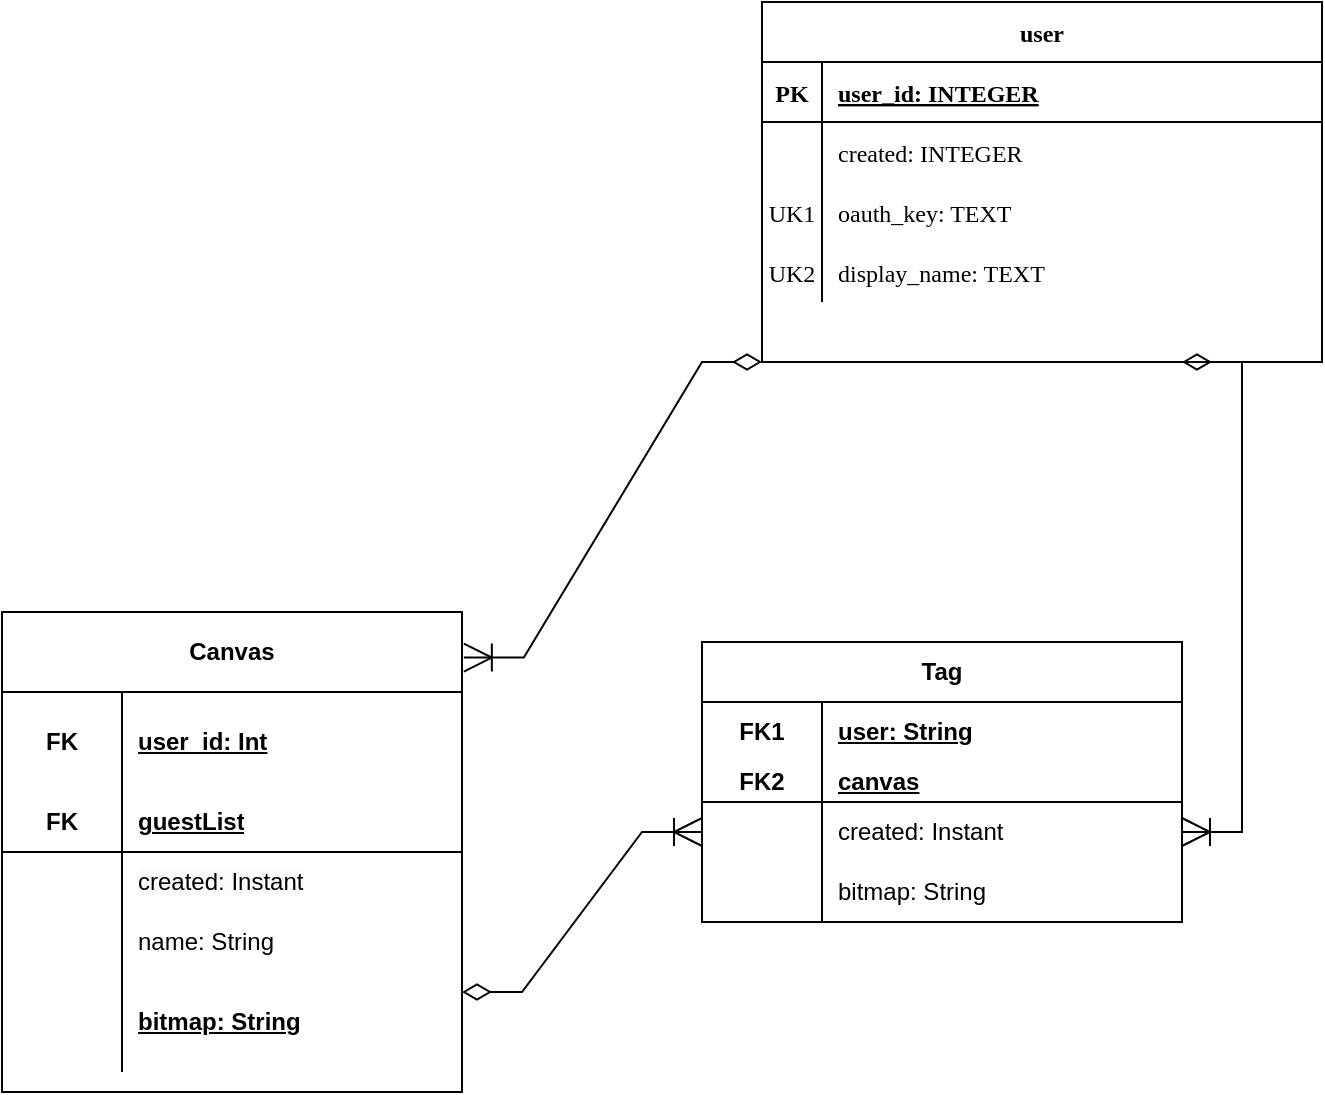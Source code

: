 <mxfile version="20.5.3" type="embed"><diagram name="Page-1" id="9IPpZOtsHk9FJJ3sxOeb"><mxGraphModel dx="1664" dy="948" grid="1" gridSize="10" guides="1" tooltips="1" connect="1" arrows="1" fold="1" page="1" pageScale="1" pageWidth="850" pageHeight="1100" math="0" shadow="0"><root><mxCell id="0"/><mxCell id="1" parent="0"/><mxCell id="uDSlJvrlOLAmIGVqUBPH-14" value="Tag" style="shape=table;startSize=30;container=1;collapsible=1;childLayout=tableLayout;fixedRows=1;rowLines=0;fontStyle=1;align=center;resizeLast=1;html=1;whiteSpace=wrap;" parent="1" vertex="1"><mxGeometry x="470" y="500" width="240" height="140" as="geometry"/></mxCell><mxCell id="uDSlJvrlOLAmIGVqUBPH-15" value="" style="shape=tableRow;horizontal=0;startSize=0;swimlaneHead=0;swimlaneBody=0;fillColor=none;collapsible=0;dropTarget=0;points=[[0,0.5],[1,0.5]];portConstraint=eastwest;top=0;left=0;right=0;bottom=0;html=1;" parent="uDSlJvrlOLAmIGVqUBPH-14" vertex="1"><mxGeometry y="30" width="240" height="30" as="geometry"/></mxCell><mxCell id="uDSlJvrlOLAmIGVqUBPH-16" value="FK1" style="shape=partialRectangle;connectable=0;fillColor=none;top=0;left=0;bottom=0;right=0;fontStyle=1;overflow=hidden;html=1;whiteSpace=wrap;" parent="uDSlJvrlOLAmIGVqUBPH-15" vertex="1"><mxGeometry width="60" height="30" as="geometry"><mxRectangle width="60" height="30" as="alternateBounds"/></mxGeometry></mxCell><mxCell id="uDSlJvrlOLAmIGVqUBPH-17" value="user: String" style="shape=partialRectangle;connectable=0;fillColor=none;top=0;left=0;bottom=0;right=0;align=left;spacingLeft=6;fontStyle=5;overflow=hidden;html=1;whiteSpace=wrap;" parent="uDSlJvrlOLAmIGVqUBPH-15" vertex="1"><mxGeometry x="60" width="180" height="30" as="geometry"><mxRectangle width="180" height="30" as="alternateBounds"/></mxGeometry></mxCell><mxCell id="uDSlJvrlOLAmIGVqUBPH-18" value="" style="shape=tableRow;horizontal=0;startSize=0;swimlaneHead=0;swimlaneBody=0;fillColor=none;collapsible=0;dropTarget=0;points=[[0,0.5],[1,0.5]];portConstraint=eastwest;top=0;left=0;right=0;bottom=1;html=1;" parent="uDSlJvrlOLAmIGVqUBPH-14" vertex="1"><mxGeometry y="60" width="240" height="20" as="geometry"/></mxCell><mxCell id="uDSlJvrlOLAmIGVqUBPH-19" value="FK2" style="shape=partialRectangle;connectable=0;fillColor=none;top=0;left=0;bottom=0;right=0;fontStyle=1;overflow=hidden;html=1;whiteSpace=wrap;" parent="uDSlJvrlOLAmIGVqUBPH-18" vertex="1"><mxGeometry width="60" height="20" as="geometry"><mxRectangle width="60" height="20" as="alternateBounds"/></mxGeometry></mxCell><mxCell id="uDSlJvrlOLAmIGVqUBPH-20" value="canvas" style="shape=partialRectangle;connectable=0;fillColor=none;top=0;left=0;bottom=0;right=0;align=left;spacingLeft=6;fontStyle=5;overflow=hidden;html=1;whiteSpace=wrap;" parent="uDSlJvrlOLAmIGVqUBPH-18" vertex="1"><mxGeometry x="60" width="180" height="20" as="geometry"><mxRectangle width="180" height="20" as="alternateBounds"/></mxGeometry></mxCell><mxCell id="uDSlJvrlOLAmIGVqUBPH-21" value="" style="shape=tableRow;horizontal=0;startSize=0;swimlaneHead=0;swimlaneBody=0;fillColor=none;collapsible=0;dropTarget=0;points=[[0,0.5],[1,0.5]];portConstraint=eastwest;top=0;left=0;right=0;bottom=0;html=1;" parent="uDSlJvrlOLAmIGVqUBPH-14" vertex="1"><mxGeometry y="80" width="240" height="30" as="geometry"/></mxCell><mxCell id="uDSlJvrlOLAmIGVqUBPH-22" value="" style="shape=partialRectangle;connectable=0;fillColor=none;top=0;left=0;bottom=0;right=0;editable=1;overflow=hidden;html=1;whiteSpace=wrap;" parent="uDSlJvrlOLAmIGVqUBPH-21" vertex="1"><mxGeometry width="60" height="30" as="geometry"><mxRectangle width="60" height="30" as="alternateBounds"/></mxGeometry></mxCell><mxCell id="uDSlJvrlOLAmIGVqUBPH-23" value="created: Instant" style="shape=partialRectangle;connectable=0;fillColor=none;top=0;left=0;bottom=0;right=0;align=left;spacingLeft=6;overflow=hidden;html=1;whiteSpace=wrap;" parent="uDSlJvrlOLAmIGVqUBPH-21" vertex="1"><mxGeometry x="60" width="180" height="30" as="geometry"><mxRectangle width="180" height="30" as="alternateBounds"/></mxGeometry></mxCell><mxCell id="uDSlJvrlOLAmIGVqUBPH-24" value="" style="shape=tableRow;horizontal=0;startSize=0;swimlaneHead=0;swimlaneBody=0;fillColor=none;collapsible=0;dropTarget=0;points=[[0,0.5],[1,0.5]];portConstraint=eastwest;top=0;left=0;right=0;bottom=0;html=1;" parent="uDSlJvrlOLAmIGVqUBPH-14" vertex="1"><mxGeometry y="110" width="240" height="30" as="geometry"/></mxCell><mxCell id="uDSlJvrlOLAmIGVqUBPH-25" value="" style="shape=partialRectangle;connectable=0;fillColor=none;top=0;left=0;bottom=0;right=0;editable=1;overflow=hidden;html=1;whiteSpace=wrap;" parent="uDSlJvrlOLAmIGVqUBPH-24" vertex="1"><mxGeometry width="60" height="30" as="geometry"><mxRectangle width="60" height="30" as="alternateBounds"/></mxGeometry></mxCell><mxCell id="uDSlJvrlOLAmIGVqUBPH-26" value="bitmap: String" style="shape=partialRectangle;connectable=0;fillColor=none;top=0;left=0;bottom=0;right=0;align=left;spacingLeft=6;overflow=hidden;html=1;whiteSpace=wrap;" parent="uDSlJvrlOLAmIGVqUBPH-24" vertex="1"><mxGeometry x="60" width="180" height="30" as="geometry"><mxRectangle width="180" height="30" as="alternateBounds"/></mxGeometry></mxCell><mxCell id="uDSlJvrlOLAmIGVqUBPH-27" value="Canvas" style="shape=table;startSize=40;container=1;collapsible=1;childLayout=tableLayout;fixedRows=1;rowLines=0;fontStyle=1;align=center;resizeLast=1;html=1;whiteSpace=wrap;" parent="1" vertex="1"><mxGeometry x="120" y="485" width="230" height="240" as="geometry"/></mxCell><mxCell id="uDSlJvrlOLAmIGVqUBPH-28" value="" style="shape=tableRow;horizontal=0;startSize=0;swimlaneHead=0;swimlaneBody=0;fillColor=none;collapsible=0;dropTarget=0;points=[[0,0.5],[1,0.5]];portConstraint=eastwest;top=0;left=0;right=0;bottom=0;html=1;" parent="uDSlJvrlOLAmIGVqUBPH-27" vertex="1"><mxGeometry y="40" width="230" height="50" as="geometry"/></mxCell><mxCell id="uDSlJvrlOLAmIGVqUBPH-29" value="FK" style="shape=partialRectangle;connectable=0;fillColor=none;top=0;left=0;bottom=0;right=0;fontStyle=1;overflow=hidden;html=1;whiteSpace=wrap;" parent="uDSlJvrlOLAmIGVqUBPH-28" vertex="1"><mxGeometry width="60" height="50" as="geometry"><mxRectangle width="60" height="50" as="alternateBounds"/></mxGeometry></mxCell><mxCell id="uDSlJvrlOLAmIGVqUBPH-30" value="user_id: Int" style="shape=partialRectangle;connectable=0;fillColor=none;top=0;left=0;bottom=0;right=0;align=left;spacingLeft=6;fontStyle=5;overflow=hidden;html=1;whiteSpace=wrap;" parent="uDSlJvrlOLAmIGVqUBPH-28" vertex="1"><mxGeometry x="60" width="170" height="50" as="geometry"><mxRectangle width="170" height="50" as="alternateBounds"/></mxGeometry></mxCell><mxCell id="uDSlJvrlOLAmIGVqUBPH-31" value="" style="shape=tableRow;horizontal=0;startSize=0;swimlaneHead=0;swimlaneBody=0;fillColor=none;collapsible=0;dropTarget=0;points=[[0,0.5],[1,0.5]];portConstraint=eastwest;top=0;left=0;right=0;bottom=1;html=1;" parent="uDSlJvrlOLAmIGVqUBPH-27" vertex="1"><mxGeometry y="90" width="230" height="30" as="geometry"/></mxCell><mxCell id="uDSlJvrlOLAmIGVqUBPH-32" value="FK" style="shape=partialRectangle;connectable=0;fillColor=none;top=0;left=0;bottom=0;right=0;fontStyle=1;overflow=hidden;html=1;whiteSpace=wrap;" parent="uDSlJvrlOLAmIGVqUBPH-31" vertex="1"><mxGeometry width="60" height="30" as="geometry"><mxRectangle width="60" height="30" as="alternateBounds"/></mxGeometry></mxCell><mxCell id="uDSlJvrlOLAmIGVqUBPH-33" value="guestList" style="shape=partialRectangle;connectable=0;fillColor=none;top=0;left=0;bottom=0;right=0;align=left;spacingLeft=6;fontStyle=5;overflow=hidden;html=1;whiteSpace=wrap;" parent="uDSlJvrlOLAmIGVqUBPH-31" vertex="1"><mxGeometry x="60" width="170" height="30" as="geometry"><mxRectangle width="170" height="30" as="alternateBounds"/></mxGeometry></mxCell><mxCell id="uDSlJvrlOLAmIGVqUBPH-34" value="" style="shape=tableRow;horizontal=0;startSize=0;swimlaneHead=0;swimlaneBody=0;fillColor=none;collapsible=0;dropTarget=0;points=[[0,0.5],[1,0.5]];portConstraint=eastwest;top=0;left=0;right=0;bottom=0;html=1;" parent="uDSlJvrlOLAmIGVqUBPH-27" vertex="1"><mxGeometry y="120" width="230" height="30" as="geometry"/></mxCell><mxCell id="uDSlJvrlOLAmIGVqUBPH-35" value="" style="shape=partialRectangle;connectable=0;fillColor=none;top=0;left=0;bottom=0;right=0;editable=1;overflow=hidden;html=1;whiteSpace=wrap;" parent="uDSlJvrlOLAmIGVqUBPH-34" vertex="1"><mxGeometry width="60" height="30" as="geometry"><mxRectangle width="60" height="30" as="alternateBounds"/></mxGeometry></mxCell><mxCell id="uDSlJvrlOLAmIGVqUBPH-36" value="&lt;span style=&quot;caret-color: rgb(0, 0, 0); color: rgb(0, 0, 0); font-family: Helvetica; font-size: 12px; font-style: normal; font-variant-caps: normal; font-weight: 400; letter-spacing: normal; text-align: left; text-indent: 0px; text-transform: none; word-spacing: 0px; -webkit-text-stroke-width: 0px; background-color: rgb(251, 251, 251); text-decoration: none; float: none; display: inline !important;&quot;&gt;created: Instant&lt;/span&gt;" style="shape=partialRectangle;connectable=0;fillColor=none;top=0;left=0;bottom=0;right=0;align=left;spacingLeft=6;overflow=hidden;html=1;whiteSpace=wrap;" parent="uDSlJvrlOLAmIGVqUBPH-34" vertex="1"><mxGeometry x="60" width="170" height="30" as="geometry"><mxRectangle width="170" height="30" as="alternateBounds"/></mxGeometry></mxCell><mxCell id="uDSlJvrlOLAmIGVqUBPH-37" value="" style="shape=tableRow;horizontal=0;startSize=0;swimlaneHead=0;swimlaneBody=0;fillColor=none;collapsible=0;dropTarget=0;points=[[0,0.5],[1,0.5]];portConstraint=eastwest;top=0;left=0;right=0;bottom=0;html=1;" parent="uDSlJvrlOLAmIGVqUBPH-27" vertex="1"><mxGeometry y="150" width="230" height="30" as="geometry"/></mxCell><mxCell id="uDSlJvrlOLAmIGVqUBPH-38" value="" style="shape=partialRectangle;connectable=0;fillColor=none;top=0;left=0;bottom=0;right=0;editable=1;overflow=hidden;html=1;whiteSpace=wrap;" parent="uDSlJvrlOLAmIGVqUBPH-37" vertex="1"><mxGeometry width="60" height="30" as="geometry"><mxRectangle width="60" height="30" as="alternateBounds"/></mxGeometry></mxCell><mxCell id="uDSlJvrlOLAmIGVqUBPH-39" value="name: String" style="shape=partialRectangle;connectable=0;fillColor=none;top=0;left=0;bottom=0;right=0;align=left;spacingLeft=6;overflow=hidden;html=1;whiteSpace=wrap;" parent="uDSlJvrlOLAmIGVqUBPH-37" vertex="1"><mxGeometry x="60" width="170" height="30" as="geometry"><mxRectangle width="170" height="30" as="alternateBounds"/></mxGeometry></mxCell><mxCell id="2" value="" style="shape=tableRow;horizontal=0;startSize=0;swimlaneHead=0;swimlaneBody=0;fillColor=none;collapsible=0;dropTarget=0;points=[[0,0.5],[1,0.5]];portConstraint=eastwest;top=0;left=0;right=0;bottom=0;html=1;" vertex="1" parent="uDSlJvrlOLAmIGVqUBPH-27"><mxGeometry y="180" width="230" height="50" as="geometry"/></mxCell><mxCell id="3" value="" style="shape=partialRectangle;connectable=0;fillColor=none;top=0;left=0;bottom=0;right=0;fontStyle=1;overflow=hidden;html=1;whiteSpace=wrap;" vertex="1" parent="2"><mxGeometry width="60" height="50" as="geometry"><mxRectangle width="60" height="50" as="alternateBounds"/></mxGeometry></mxCell><mxCell id="4" value="bitmap: String" style="shape=partialRectangle;connectable=0;fillColor=none;top=0;left=0;bottom=0;right=0;align=left;spacingLeft=6;fontStyle=5;overflow=hidden;html=1;whiteSpace=wrap;" vertex="1" parent="2"><mxGeometry x="60" width="170" height="50" as="geometry"><mxRectangle width="170" height="50" as="alternateBounds"/></mxGeometry></mxCell><mxCell id="uDSlJvrlOLAmIGVqUBPH-40" value="user" style="shape=table;startSize=30;container=1;collapsible=1;childLayout=tableLayout;fixedRows=1;rowLines=0;fontStyle=1;align=center;resizeLast=1;fontFamily=Lucida Console;" parent="1" vertex="1"><mxGeometry x="500" y="180" width="280" height="180" as="geometry"/></mxCell><mxCell id="uDSlJvrlOLAmIGVqUBPH-41" value="" style="shape=tableRow;horizontal=0;startSize=0;swimlaneHead=0;swimlaneBody=0;fillColor=none;collapsible=0;dropTarget=0;points=[[0,0.5],[1,0.5]];portConstraint=eastwest;top=0;left=0;right=0;bottom=1;fontFamily=Lucida Console;" parent="uDSlJvrlOLAmIGVqUBPH-40" vertex="1"><mxGeometry y="30" width="280" height="30" as="geometry"/></mxCell><mxCell id="uDSlJvrlOLAmIGVqUBPH-42" value="PK" style="shape=partialRectangle;connectable=0;fillColor=none;top=0;left=0;bottom=0;right=0;fontStyle=1;overflow=hidden;fontFamily=Lucida Console;" parent="uDSlJvrlOLAmIGVqUBPH-41" vertex="1"><mxGeometry width="30" height="30" as="geometry"><mxRectangle width="30" height="30" as="alternateBounds"/></mxGeometry></mxCell><mxCell id="uDSlJvrlOLAmIGVqUBPH-43" value="user_id: INTEGER" style="shape=partialRectangle;connectable=0;fillColor=none;top=0;left=0;bottom=0;right=0;align=left;spacingLeft=6;fontStyle=5;overflow=hidden;fontFamily=Lucida Console;" parent="uDSlJvrlOLAmIGVqUBPH-41" vertex="1"><mxGeometry x="30" width="250" height="30" as="geometry"><mxRectangle width="250" height="30" as="alternateBounds"/></mxGeometry></mxCell><mxCell id="uDSlJvrlOLAmIGVqUBPH-44" value="" style="shape=tableRow;horizontal=0;startSize=0;swimlaneHead=0;swimlaneBody=0;fillColor=none;collapsible=0;dropTarget=0;points=[[0,0.5],[1,0.5]];portConstraint=eastwest;top=0;left=0;right=0;bottom=0;" parent="uDSlJvrlOLAmIGVqUBPH-40" vertex="1"><mxGeometry y="60" width="280" height="30" as="geometry"/></mxCell><mxCell id="uDSlJvrlOLAmIGVqUBPH-45" value="" style="shape=partialRectangle;connectable=0;fillColor=none;top=0;left=0;bottom=0;right=0;editable=1;overflow=hidden;" parent="uDSlJvrlOLAmIGVqUBPH-44" vertex="1"><mxGeometry width="30" height="30" as="geometry"><mxRectangle width="30" height="30" as="alternateBounds"/></mxGeometry></mxCell><mxCell id="uDSlJvrlOLAmIGVqUBPH-46" value="created: INTEGER" style="shape=partialRectangle;connectable=0;fillColor=none;top=0;left=0;bottom=0;right=0;align=left;spacingLeft=6;overflow=hidden;fontFamily=Lucida Console;" parent="uDSlJvrlOLAmIGVqUBPH-44" vertex="1"><mxGeometry x="30" width="250" height="30" as="geometry"><mxRectangle width="250" height="30" as="alternateBounds"/></mxGeometry></mxCell><mxCell id="uDSlJvrlOLAmIGVqUBPH-47" value="" style="shape=tableRow;horizontal=0;startSize=0;swimlaneHead=0;swimlaneBody=0;fillColor=none;collapsible=0;dropTarget=0;points=[[0,0.5],[1,0.5]];portConstraint=eastwest;top=0;left=0;right=0;bottom=0;" parent="uDSlJvrlOLAmIGVqUBPH-40" vertex="1"><mxGeometry y="90" width="280" height="30" as="geometry"/></mxCell><mxCell id="uDSlJvrlOLAmIGVqUBPH-48" value="UK1" style="shape=partialRectangle;connectable=0;fillColor=none;top=0;left=0;bottom=0;right=0;editable=1;overflow=hidden;fontFamily=Lucida Console;" parent="uDSlJvrlOLAmIGVqUBPH-47" vertex="1"><mxGeometry width="30" height="30" as="geometry"><mxRectangle width="30" height="30" as="alternateBounds"/></mxGeometry></mxCell><mxCell id="uDSlJvrlOLAmIGVqUBPH-49" value="oauth_key: TEXT" style="shape=partialRectangle;connectable=0;fillColor=none;top=0;left=0;bottom=0;right=0;align=left;spacingLeft=6;overflow=hidden;fontFamily=Lucida Console;" parent="uDSlJvrlOLAmIGVqUBPH-47" vertex="1"><mxGeometry x="30" width="250" height="30" as="geometry"><mxRectangle width="250" height="30" as="alternateBounds"/></mxGeometry></mxCell><mxCell id="uDSlJvrlOLAmIGVqUBPH-50" value="" style="shape=tableRow;horizontal=0;startSize=0;swimlaneHead=0;swimlaneBody=0;fillColor=none;collapsible=0;dropTarget=0;points=[[0,0.5],[1,0.5]];portConstraint=eastwest;top=0;left=0;right=0;bottom=0;" parent="uDSlJvrlOLAmIGVqUBPH-40" vertex="1"><mxGeometry y="120" width="280" height="30" as="geometry"/></mxCell><mxCell id="uDSlJvrlOLAmIGVqUBPH-51" value="UK2" style="shape=partialRectangle;connectable=0;fillColor=none;top=0;left=0;bottom=0;right=0;editable=1;overflow=hidden;fontFamily=Lucida Console;" parent="uDSlJvrlOLAmIGVqUBPH-50" vertex="1"><mxGeometry width="30" height="30" as="geometry"><mxRectangle width="30" height="30" as="alternateBounds"/></mxGeometry></mxCell><mxCell id="uDSlJvrlOLAmIGVqUBPH-52" value="display_name: TEXT" style="shape=partialRectangle;connectable=0;fillColor=none;top=0;left=0;bottom=0;right=0;align=left;spacingLeft=6;overflow=hidden;fontFamily=Lucida Console;" parent="uDSlJvrlOLAmIGVqUBPH-50" vertex="1"><mxGeometry x="30" width="250" height="30" as="geometry"><mxRectangle width="250" height="30" as="alternateBounds"/></mxGeometry></mxCell><mxCell id="uDSlJvrlOLAmIGVqUBPH-55" value="" style="edgeStyle=entityRelationEdgeStyle;fontSize=12;html=1;endArrow=ERoneToMany;rounded=0;entryX=1.004;entryY=0.095;entryDx=0;entryDy=0;entryPerimeter=0;exitX=0;exitY=1;exitDx=0;exitDy=0;endSize=12;startSize=12;startArrow=diamondThin;startFill=0;" parent="1" source="uDSlJvrlOLAmIGVqUBPH-40" target="uDSlJvrlOLAmIGVqUBPH-27" edge="1"><mxGeometry width="100" height="100" relative="1" as="geometry"><mxPoint x="390" y="520" as="sourcePoint"/><mxPoint x="490" y="420" as="targetPoint"/><Array as="points"><mxPoint x="430" y="470"/></Array></mxGeometry></mxCell><mxCell id="uDSlJvrlOLAmIGVqUBPH-62" value="" style="edgeStyle=entityRelationEdgeStyle;fontSize=12;html=1;endArrow=ERoneToMany;rounded=0;entryX=0;entryY=0.5;entryDx=0;entryDy=0;endSize=12;startArrow=diamondThin;startFill=0;startSize=12;" parent="1" target="uDSlJvrlOLAmIGVqUBPH-21" edge="1"><mxGeometry width="100" height="100" relative="1" as="geometry"><mxPoint x="350" y="675" as="sourcePoint"/><mxPoint x="480" y="580" as="targetPoint"/><Array as="points"><mxPoint x="420" y="630"/></Array></mxGeometry></mxCell><mxCell id="uDSlJvrlOLAmIGVqUBPH-63" value="" style="edgeStyle=entityRelationEdgeStyle;fontSize=12;html=1;endArrow=ERoneToMany;rounded=0;exitX=0.75;exitY=1;exitDx=0;exitDy=0;entryX=1;entryY=0.5;entryDx=0;entryDy=0;startArrow=diamondThin;startFill=0;endSize=12;startSize=12;" parent="1" source="uDSlJvrlOLAmIGVqUBPH-40" target="uDSlJvrlOLAmIGVqUBPH-21" edge="1"><mxGeometry width="100" height="100" relative="1" as="geometry"><mxPoint x="730" y="560" as="sourcePoint"/><mxPoint x="830" y="460" as="targetPoint"/></mxGeometry></mxCell></root></mxGraphModel></diagram></mxfile>